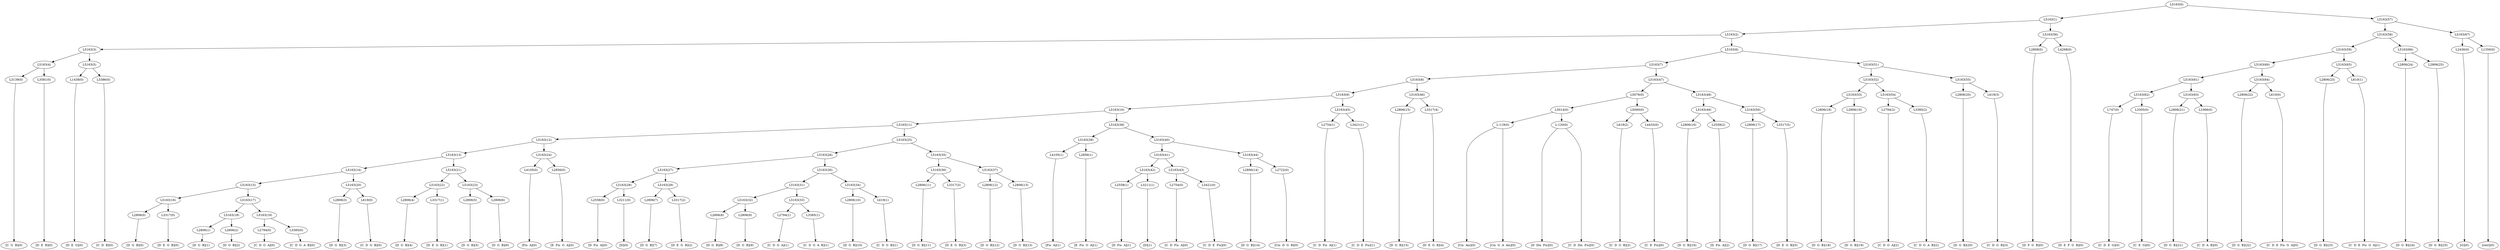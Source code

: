 digraph sample{
"L3139(0)"->"[C  G  B](0)"
"L3581(0)"->"[D  E  B](0)"
"L5163(4)"->"L3139(0)"
"L5163(4)"->"L3581(0)"
"L1438(0)"->"[D  E  G](0)"
"L3386(0)"->"[C  D  B](0)"
"L5163(5)"->"L1438(0)"
"L5163(5)"->"L3386(0)"
"L5163(3)"->"L5163(4)"
"L5163(3)"->"L5163(5)"
"L2806(0)"->"[D  G  B](0)"
"L3317(0)"->"[D  E  G  B](0)"
"L5163(16)"->"L2806(0)"
"L5163(16)"->"L3317(0)"
"L2806(1)"->"[D  G  B](1)"
"L2806(2)"->"[D  G  B](2)"
"L5163(18)"->"L2806(1)"
"L5163(18)"->"L2806(2)"
"L2794(0)"->"[C  D  G  A](0)"
"L3385(0)"->"[C  D  G  A  B](0)"
"L5163(19)"->"L2794(0)"
"L5163(19)"->"L3385(0)"
"L5163(17)"->"L5163(18)"
"L5163(17)"->"L5163(19)"
"L5163(15)"->"L5163(16)"
"L5163(15)"->"L5163(17)"
"L2806(3)"->"[D  G  B](3)"
"L619(0)"->"[C  D  G  B](0)"
"L5163(20)"->"L2806(3)"
"L5163(20)"->"L619(0)"
"L5163(14)"->"L5163(15)"
"L5163(14)"->"L5163(20)"
"L2806(4)"->"[D  G  B](4)"
"L3317(1)"->"[D  E  G  B](1)"
"L5163(22)"->"L2806(4)"
"L5163(22)"->"L3317(1)"
"L2806(5)"->"[D  G  B](5)"
"L2806(6)"->"[D  G  B](6)"
"L5163(23)"->"L2806(5)"
"L5163(23)"->"L2806(6)"
"L5163(21)"->"L5163(22)"
"L5163(21)"->"L5163(23)"
"L5163(13)"->"L5163(14)"
"L5163(13)"->"L5163(21)"
"L4105(0)"->"[Fis  A](0)"
"L2856(0)"->"[E  Fis  G  A](0)"
"L5163(24)"->"L4105(0)"
"L5163(24)"->"L2856(0)"
"L5163(12)"->"L5163(13)"
"L5163(12)"->"L5163(24)"
"L2558(0)"->"[D  Fis  A](0)"
"L3211(0)"->"[D](0)"
"L5163(28)"->"L2558(0)"
"L5163(28)"->"L3211(0)"
"L2806(7)"->"[D  G  B](7)"
"L3317(2)"->"[D  E  G  B](2)"
"L5163(29)"->"L2806(7)"
"L5163(29)"->"L3317(2)"
"L5163(27)"->"L5163(28)"
"L5163(27)"->"L5163(29)"
"L2806(8)"->"[D  G  B](8)"
"L2806(9)"->"[D  G  B](9)"
"L5163(32)"->"L2806(8)"
"L5163(32)"->"L2806(9)"
"L2794(1)"->"[C  D  G  A](1)"
"L3385(1)"->"[C  D  G  A  B](1)"
"L5163(33)"->"L2794(1)"
"L5163(33)"->"L3385(1)"
"L5163(31)"->"L5163(32)"
"L5163(31)"->"L5163(33)"
"L2806(10)"->"[D  G  B](10)"
"L619(1)"->"[C  D  G  B](1)"
"L5163(34)"->"L2806(10)"
"L5163(34)"->"L619(1)"
"L5163(30)"->"L5163(31)"
"L5163(30)"->"L5163(34)"
"L5163(26)"->"L5163(27)"
"L5163(26)"->"L5163(30)"
"L2806(11)"->"[D  G  B](11)"
"L3317(3)"->"[D  E  G  B](3)"
"L5163(36)"->"L2806(11)"
"L5163(36)"->"L3317(3)"
"L2806(12)"->"[D  G  B](12)"
"L2806(13)"->"[D  G  B](13)"
"L5163(37)"->"L2806(12)"
"L5163(37)"->"L2806(13)"
"L5163(35)"->"L5163(36)"
"L5163(35)"->"L5163(37)"
"L5163(25)"->"L5163(26)"
"L5163(25)"->"L5163(35)"
"L5163(11)"->"L5163(12)"
"L5163(11)"->"L5163(25)"
"L4105(1)"->"[Fis  A](1)"
"L2856(1)"->"[E  Fis  G  A](1)"
"L5163(39)"->"L4105(1)"
"L5163(39)"->"L2856(1)"
"L2558(1)"->"[D  Fis  A](1)"
"L3211(1)"->"[D](1)"
"L5163(42)"->"L2558(1)"
"L5163(42)"->"L3211(1)"
"L2754(0)"->"[C  D  Fis  A](0)"
"L3421(0)"->"[C  D  E  Fis](0)"
"L5163(43)"->"L2754(0)"
"L5163(43)"->"L3421(0)"
"L5163(41)"->"L5163(42)"
"L5163(41)"->"L5163(43)"
"L2806(14)"->"[D  G  B](14)"
"L2722(0)"->"[Cis  D  G  B](0)"
"L5163(44)"->"L2806(14)"
"L5163(44)"->"L2722(0)"
"L5163(40)"->"L5163(41)"
"L5163(40)"->"L5163(44)"
"L5163(38)"->"L5163(39)"
"L5163(38)"->"L5163(40)"
"L5163(10)"->"L5163(11)"
"L5163(10)"->"L5163(38)"
"L2754(1)"->"[C  D  Fis  A](1)"
"L3421(1)"->"[C  D  E  Fis](1)"
"L5163(45)"->"L2754(1)"
"L5163(45)"->"L3421(1)"
"L5163(9)"->"L5163(10)"
"L5163(9)"->"L5163(45)"
"L2806(15)"->"[D  G  B](15)"
"L3317(4)"->"[D  E  G  B](4)"
"L5163(46)"->"L2806(15)"
"L5163(46)"->"L3317(4)"
"L5163(8)"->"L5163(9)"
"L5163(8)"->"L5163(46)"
"L-119(0)"->"[Cis  Ais](0)"
"L-119(0)"->"[Cis  G  A  Ais](0)"
"L-120(0)"->"[D  Dis  Fis](0)"
"L-120(0)"->"[C  D  Dis  Fis](0)"
"L5014(0)"->"L-119(0)"
"L5014(0)"->"L-120(0)"
"L619(2)"->"[C  D  G  B](2)"
"L4433(0)"->"[C  E  Fis](0)"
"L5000(0)"->"L619(2)"
"L5000(0)"->"L4433(0)"
"L5076(0)"->"L5014(0)"
"L5076(0)"->"L5000(0)"
"L2806(16)"->"[D  G  B](16)"
"L2558(2)"->"[D  Fis  A](2)"
"L5163(49)"->"L2806(16)"
"L5163(49)"->"L2558(2)"
"L2806(17)"->"[D  G  B](17)"
"L3317(5)"->"[D  E  G  B](5)"
"L5163(50)"->"L2806(17)"
"L5163(50)"->"L3317(5)"
"L5163(48)"->"L5163(49)"
"L5163(48)"->"L5163(50)"
"L5163(47)"->"L5076(0)"
"L5163(47)"->"L5163(48)"
"L5163(7)"->"L5163(8)"
"L5163(7)"->"L5163(47)"
"L2806(18)"->"[D  G  B](18)"
"L2806(19)"->"[D  G  B](19)"
"L5163(53)"->"L2806(18)"
"L5163(53)"->"L2806(19)"
"L2794(2)"->"[C  D  G  A](2)"
"L3385(2)"->"[C  D  G  A  B](2)"
"L5163(54)"->"L2794(2)"
"L5163(54)"->"L3385(2)"
"L5163(52)"->"L5163(53)"
"L5163(52)"->"L5163(54)"
"L2806(20)"->"[D  G  B](20)"
"L619(3)"->"[C  D  G  B](3)"
"L5163(55)"->"L2806(20)"
"L5163(55)"->"L619(3)"
"L5163(51)"->"L5163(52)"
"L5163(51)"->"L5163(55)"
"L5163(6)"->"L5163(7)"
"L5163(6)"->"L5163(51)"
"L5163(2)"->"L5163(3)"
"L5163(2)"->"L5163(6)"
"L2808(0)"->"[D  F  G  B](0)"
"L4268(0)"->"[D  E  F  G  B](0)"
"L5163(56)"->"L2808(0)"
"L5163(56)"->"L4268(0)"
"L5163(1)"->"L5163(2)"
"L5163(1)"->"L5163(56)"
"L747(0)"->"[C  D  E  G](0)"
"L3305(0)"->"[C  E  G](0)"
"L5163(62)"->"L747(0)"
"L5163(62)"->"L3305(0)"
"L2806(21)"->"[D  G  B](21)"
"L1066(0)"->"[C  D  A  B](0)"
"L5163(63)"->"L2806(21)"
"L5163(63)"->"L1066(0)"
"L5163(61)"->"L5163(62)"
"L5163(61)"->"L5163(63)"
"L2806(22)"->"[D  G  B](22)"
"L610(0)"->"[C  D  E  Fis  G  A](0)"
"L5163(64)"->"L2806(22)"
"L5163(64)"->"L610(0)"
"L5163(60)"->"L5163(61)"
"L5163(60)"->"L5163(64)"
"L2806(23)"->"[D  G  B](23)"
"L610(1)"->"[C  D  E  Fis  G  A](1)"
"L5163(65)"->"L2806(23)"
"L5163(65)"->"L610(1)"
"L5163(59)"->"L5163(60)"
"L5163(59)"->"L5163(65)"
"L2806(24)"->"[D  G  B](24)"
"L2806(25)"->"[D  G  B](25)"
"L5163(66)"->"L2806(24)"
"L5163(66)"->"L2806(25)"
"L5163(58)"->"L5163(59)"
"L5163(58)"->"L5163(66)"
"L2436(0)"->"[G](0)"
"L1350(0)"->"[rest](0)"
"L5163(67)"->"L2436(0)"
"L5163(67)"->"L1350(0)"
"L5163(57)"->"L5163(58)"
"L5163(57)"->"L5163(67)"
"L5163(0)"->"L5163(1)"
"L5163(0)"->"L5163(57)"
{rank = min; "L5163(0)"}
{rank = same; "L5163(1)"; "L5163(57)";}
{rank = same; "L5163(2)"; "L5163(56)"; "L5163(58)"; "L5163(67)";}
{rank = same; "L5163(3)"; "L5163(6)"; "L2808(0)"; "L4268(0)"; "L5163(59)"; "L5163(66)"; "L2436(0)"; "L1350(0)";}
{rank = same; "L5163(4)"; "L5163(5)"; "L5163(7)"; "L5163(51)"; "L5163(60)"; "L5163(65)"; "L2806(24)"; "L2806(25)";}
{rank = same; "L3139(0)"; "L3581(0)"; "L1438(0)"; "L3386(0)"; "L5163(8)"; "L5163(47)"; "L5163(52)"; "L5163(55)"; "L5163(61)"; "L5163(64)"; "L2806(23)"; "L610(1)";}
{rank = same; "L5163(9)"; "L5163(46)"; "L5076(0)"; "L5163(48)"; "L5163(53)"; "L5163(54)"; "L2806(20)"; "L619(3)"; "L5163(62)"; "L5163(63)"; "L2806(22)"; "L610(0)";}
{rank = same; "L5163(10)"; "L5163(45)"; "L2806(15)"; "L3317(4)"; "L5014(0)"; "L5000(0)"; "L5163(49)"; "L5163(50)"; "L2806(18)"; "L2806(19)"; "L2794(2)"; "L3385(2)"; "L747(0)"; "L3305(0)"; "L2806(21)"; "L1066(0)";}
{rank = same; "L5163(11)"; "L5163(38)"; "L2754(1)"; "L3421(1)"; "L-119(0)"; "L-120(0)"; "L619(2)"; "L4433(0)"; "L2806(16)"; "L2558(2)"; "L2806(17)"; "L3317(5)";}
{rank = same; "L5163(12)"; "L5163(25)"; "L5163(39)"; "L5163(40)";}
{rank = same; "L5163(13)"; "L5163(24)"; "L5163(26)"; "L5163(35)"; "L4105(1)"; "L2856(1)"; "L5163(41)"; "L5163(44)";}
{rank = same; "L5163(14)"; "L5163(21)"; "L4105(0)"; "L2856(0)"; "L5163(27)"; "L5163(30)"; "L5163(36)"; "L5163(37)"; "L5163(42)"; "L5163(43)"; "L2806(14)"; "L2722(0)";}
{rank = same; "L5163(15)"; "L5163(20)"; "L5163(22)"; "L5163(23)"; "L5163(28)"; "L5163(29)"; "L5163(31)"; "L5163(34)"; "L2806(11)"; "L3317(3)"; "L2806(12)"; "L2806(13)"; "L2558(1)"; "L3211(1)"; "L2754(0)"; "L3421(0)";}
{rank = same; "L5163(16)"; "L5163(17)"; "L2806(3)"; "L619(0)"; "L2806(4)"; "L3317(1)"; "L2806(5)"; "L2806(6)"; "L2558(0)"; "L3211(0)"; "L2806(7)"; "L3317(2)"; "L5163(32)"; "L5163(33)"; "L2806(10)"; "L619(1)";}
{rank = same; "L2806(0)"; "L3317(0)"; "L5163(18)"; "L5163(19)"; "L2806(8)"; "L2806(9)"; "L2794(1)"; "L3385(1)";}
{rank = same; "L2806(1)"; "L2806(2)"; "L2794(0)"; "L3385(0)";}
{rank = max; "[C  D  A  B](0)"; "[C  D  B](0)"; "[C  D  Dis  Fis](0)"; "[C  D  E  Fis  G  A](0)"; "[C  D  E  Fis  G  A](1)"; "[C  D  E  Fis](0)"; "[C  D  E  Fis](1)"; "[C  D  E  G](0)"; "[C  D  Fis  A](0)"; "[C  D  Fis  A](1)"; "[C  D  G  A  B](0)"; "[C  D  G  A  B](1)"; "[C  D  G  A  B](2)"; "[C  D  G  A](0)"; "[C  D  G  A](1)"; "[C  D  G  A](2)"; "[C  D  G  B](0)"; "[C  D  G  B](1)"; "[C  D  G  B](2)"; "[C  D  G  B](3)"; "[C  E  Fis](0)"; "[C  E  G](0)"; "[C  G  B](0)"; "[Cis  Ais](0)"; "[Cis  D  G  B](0)"; "[Cis  G  A  Ais](0)"; "[D  Dis  Fis](0)"; "[D  E  B](0)"; "[D  E  F  G  B](0)"; "[D  E  G  B](0)"; "[D  E  G  B](1)"; "[D  E  G  B](2)"; "[D  E  G  B](3)"; "[D  E  G  B](4)"; "[D  E  G  B](5)"; "[D  E  G](0)"; "[D  F  G  B](0)"; "[D  Fis  A](0)"; "[D  Fis  A](1)"; "[D  Fis  A](2)"; "[D  G  B](0)"; "[D  G  B](1)"; "[D  G  B](10)"; "[D  G  B](11)"; "[D  G  B](12)"; "[D  G  B](13)"; "[D  G  B](14)"; "[D  G  B](15)"; "[D  G  B](16)"; "[D  G  B](17)"; "[D  G  B](18)"; "[D  G  B](19)"; "[D  G  B](2)"; "[D  G  B](20)"; "[D  G  B](21)"; "[D  G  B](22)"; "[D  G  B](23)"; "[D  G  B](24)"; "[D  G  B](25)"; "[D  G  B](3)"; "[D  G  B](4)"; "[D  G  B](5)"; "[D  G  B](6)"; "[D  G  B](7)"; "[D  G  B](8)"; "[D  G  B](9)"; "[D](0)"; "[D](1)"; "[E  Fis  G  A](0)"; "[E  Fis  G  A](1)"; "[Fis  A](0)"; "[Fis  A](1)"; "[G](0)"; "[rest](0)";}
}